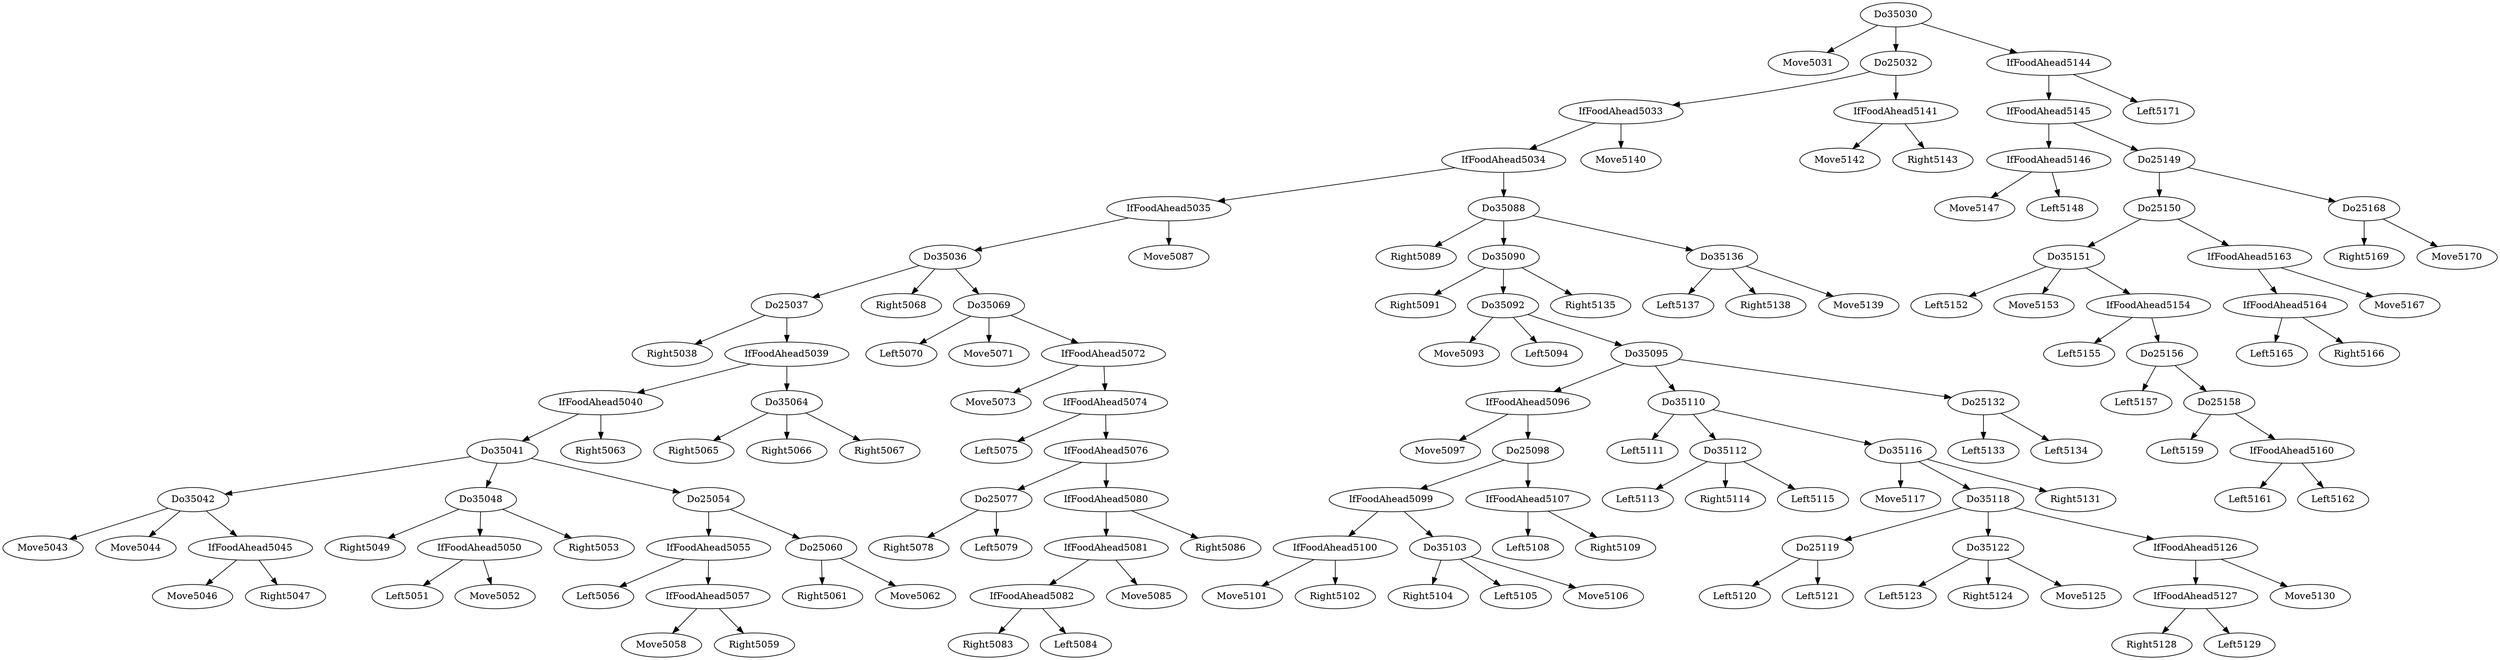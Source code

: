 digraph T {
	Do35030 -> Move5031
	Do25037 -> Right5038
	Do35042 -> Move5043
	Do35042 -> Move5044
	IfFoodAhead5045 -> Move5046
	IfFoodAhead5045 -> Right5047
	Do35042 -> IfFoodAhead5045
	Do35041 -> Do35042
	Do35048 -> Right5049
	IfFoodAhead5050 -> Left5051
	IfFoodAhead5050 -> Move5052
	Do35048 -> IfFoodAhead5050
	Do35048 -> Right5053
	Do35041 -> Do35048
	IfFoodAhead5055 -> Left5056
	IfFoodAhead5057 -> Move5058
	IfFoodAhead5057 -> Right5059
	IfFoodAhead5055 -> IfFoodAhead5057
	Do25054 -> IfFoodAhead5055
	Do25060 -> Right5061
	Do25060 -> Move5062
	Do25054 -> Do25060
	Do35041 -> Do25054
	IfFoodAhead5040 -> Do35041
	IfFoodAhead5040 -> Right5063
	IfFoodAhead5039 -> IfFoodAhead5040
	Do35064 -> Right5065
	Do35064 -> Right5066
	Do35064 -> Right5067
	IfFoodAhead5039 -> Do35064
	Do25037 -> IfFoodAhead5039
	Do35036 -> Do25037
	Do35036 -> Right5068
	Do35069 -> Left5070
	Do35069 -> Move5071
	IfFoodAhead5072 -> Move5073
	IfFoodAhead5074 -> Left5075
	Do25077 -> Right5078
	Do25077 -> Left5079
	IfFoodAhead5076 -> Do25077
	IfFoodAhead5082 -> Right5083
	IfFoodAhead5082 -> Left5084
	IfFoodAhead5081 -> IfFoodAhead5082
	IfFoodAhead5081 -> Move5085
	IfFoodAhead5080 -> IfFoodAhead5081
	IfFoodAhead5080 -> Right5086
	IfFoodAhead5076 -> IfFoodAhead5080
	IfFoodAhead5074 -> IfFoodAhead5076
	IfFoodAhead5072 -> IfFoodAhead5074
	Do35069 -> IfFoodAhead5072
	Do35036 -> Do35069
	IfFoodAhead5035 -> Do35036
	IfFoodAhead5035 -> Move5087
	IfFoodAhead5034 -> IfFoodAhead5035
	Do35088 -> Right5089
	Do35090 -> Right5091
	Do35092 -> Move5093
	Do35092 -> Left5094
	IfFoodAhead5096 -> Move5097
	IfFoodAhead5100 -> Move5101
	IfFoodAhead5100 -> Right5102
	IfFoodAhead5099 -> IfFoodAhead5100
	Do35103 -> Right5104
	Do35103 -> Left5105
	Do35103 -> Move5106
	IfFoodAhead5099 -> Do35103
	Do25098 -> IfFoodAhead5099
	IfFoodAhead5107 -> Left5108
	IfFoodAhead5107 -> Right5109
	Do25098 -> IfFoodAhead5107
	IfFoodAhead5096 -> Do25098
	Do35095 -> IfFoodAhead5096
	Do35110 -> Left5111
	Do35112 -> Left5113
	Do35112 -> Right5114
	Do35112 -> Left5115
	Do35110 -> Do35112
	Do35116 -> Move5117
	Do25119 -> Left5120
	Do25119 -> Left5121
	Do35118 -> Do25119
	Do35122 -> Left5123
	Do35122 -> Right5124
	Do35122 -> Move5125
	Do35118 -> Do35122
	IfFoodAhead5127 -> Right5128
	IfFoodAhead5127 -> Left5129
	IfFoodAhead5126 -> IfFoodAhead5127
	IfFoodAhead5126 -> Move5130
	Do35118 -> IfFoodAhead5126
	Do35116 -> Do35118
	Do35116 -> Right5131
	Do35110 -> Do35116
	Do35095 -> Do35110
	Do25132 -> Left5133
	Do25132 -> Left5134
	Do35095 -> Do25132
	Do35092 -> Do35095
	Do35090 -> Do35092
	Do35090 -> Right5135
	Do35088 -> Do35090
	Do35136 -> Left5137
	Do35136 -> Right5138
	Do35136 -> Move5139
	Do35088 -> Do35136
	IfFoodAhead5034 -> Do35088
	IfFoodAhead5033 -> IfFoodAhead5034
	IfFoodAhead5033 -> Move5140
	Do25032 -> IfFoodAhead5033
	IfFoodAhead5141 -> Move5142
	IfFoodAhead5141 -> Right5143
	Do25032 -> IfFoodAhead5141
	Do35030 -> Do25032
	IfFoodAhead5146 -> Move5147
	IfFoodAhead5146 -> Left5148
	IfFoodAhead5145 -> IfFoodAhead5146
	Do35151 -> Left5152
	Do35151 -> Move5153
	IfFoodAhead5154 -> Left5155
	Do25156 -> Left5157
	Do25158 -> Left5159
	IfFoodAhead5160 -> Left5161
	IfFoodAhead5160 -> Left5162
	Do25158 -> IfFoodAhead5160
	Do25156 -> Do25158
	IfFoodAhead5154 -> Do25156
	Do35151 -> IfFoodAhead5154
	Do25150 -> Do35151
	IfFoodAhead5164 -> Left5165
	IfFoodAhead5164 -> Right5166
	IfFoodAhead5163 -> IfFoodAhead5164
	IfFoodAhead5163 -> Move5167
	Do25150 -> IfFoodAhead5163
	Do25149 -> Do25150
	Do25168 -> Right5169
	Do25168 -> Move5170
	Do25149 -> Do25168
	IfFoodAhead5145 -> Do25149
	IfFoodAhead5144 -> IfFoodAhead5145
	IfFoodAhead5144 -> Left5171
	Do35030 -> IfFoodAhead5144
}
